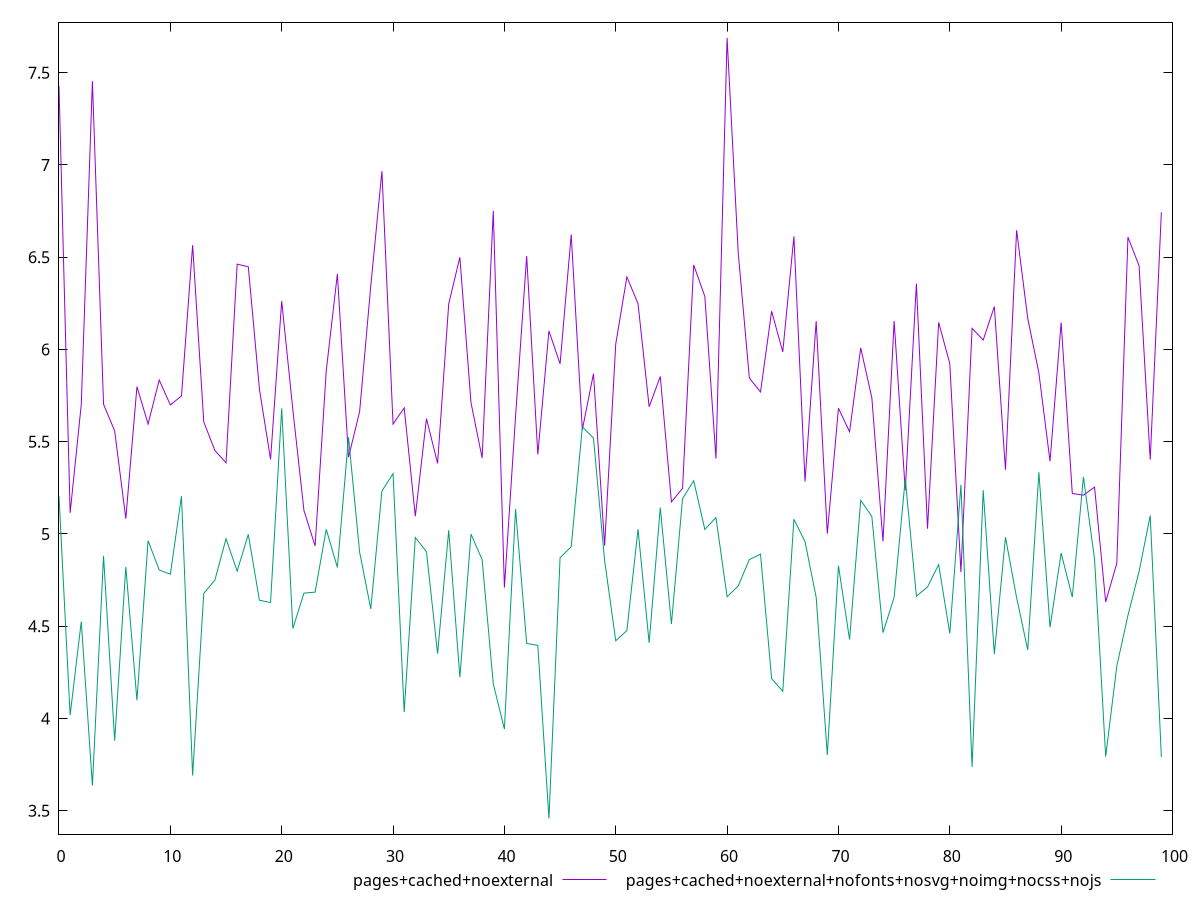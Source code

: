 $_pagesCachedNoexternal <<EOF
7.4277
5.114400000000001
5.702
7.4539
5.703
5.5585
5.0833
5.7985
5.5961
5.834499999999999
5.6996
5.7482999999999995
6.5652
5.607399999999999
5.4523
5.386100000000001
6.4624999999999995
6.4482
5.7847
5.404000000000001
6.2626
5.673399999999999
5.1267000000000005
4.935
5.883900000000001
6.4093
5.415699999999999
5.664000000000001
6.3449
6.966499999999999
5.5954999999999995
5.6835
5.095899999999999
5.6252
5.3826
6.247699999999999
6.4995
5.712000000000001
5.4117
6.7509999999999994
4.7094
5.636
6.5062999999999995
5.4314
6.1005
5.922
6.622999999999999
5.5662
5.8687
4.9367
6.0298
6.3931000000000004
6.2487
5.6895
5.8537
5.173799999999999
5.2478
6.457599999999999
6.287700000000001
5.4086
7.6887
6.5236
5.8449
5.769799999999999
6.2072
5.9864
6.612799999999999
5.2844
6.153699999999999
5.0019
5.6814
5.554200000000001
6.0083
5.737699999999999
4.9594000000000005
6.154599999999999
5.2358
6.3568
5.0286
6.147099999999999
5.923
4.792800000000001
6.114699999999999
6.051100000000001
6.2326999999999995
5.3479
6.646
6.168399999999999
5.8729000000000005
5.3941
6.146700000000001
5.2197000000000005
5.21
5.254199999999999
4.6316
4.841599999999998
6.609
6.4535
5.4028
6.743800000000001
EOF
$_pagesCachedNoexternalNofontsNosvgNoimgNocssNojs <<EOF
5.2043
4.018400000000001
4.5253000000000005
3.6366
4.881399999999999
3.8794000000000004
4.821400000000001
4.0982
4.963699999999999
4.8046999999999995
4.781499999999999
5.2051
3.6910000000000003
4.6775
4.7502
4.974200000000001
4.7988
4.9979
4.6407
4.6286000000000005
5.680599999999999
4.487799999999999
4.6794
4.6847
5.0252
4.818600000000001
5.5237
4.900799999999999
4.593900000000001
5.2328
5.3272
4.0349
4.9807
4.9041
4.351000000000001
5.0207
4.2233
4.999099999999999
4.861
4.188
3.9424
5.1354
4.4067
4.396199999999999
3.4577
4.8714
4.9309
5.5802
5.519699999999999
4.8559
4.420999999999999
4.4766
5.0258
4.4097
5.1427
4.5120000000000005
5.1914
5.288399999999999
5.024900000000001
5.0891
4.6596
4.718299999999999
4.861300000000001
4.8907
4.2158
4.1476999999999995
5.0797
4.957800000000001
4.6567
3.8019
4.8278
4.4277
5.1828
5.0945
4.465199999999999
4.6566
5.2989999999999995
4.6626
4.7128
4.8343
4.4609000000000005
5.2663
3.7370000000000005
5.2373
4.3488999999999995
4.9823
4.6551
4.3714
5.3347
4.4945
4.8964
4.657699999999999
5.3087
4.8637999999999995
3.7935999999999996
4.2842
4.559
4.797000000000001
5.100099999999999
3.7914999999999996
EOF
set key outside below
set terminal pngcairo
set output "report_00006_2020-11-02T20-21-41.718Z/network-server-latency/network-server-latency_pages+cached+noexternal_pages+cached+noexternal+nofonts+nosvg+noimg+nocss+nojs.png"
set yrange [3.37308:7.77332]
plot $_pagesCachedNoexternal title "pages+cached+noexternal" with line ,$_pagesCachedNoexternalNofontsNosvgNoimgNocssNojs title "pages+cached+noexternal+nofonts+nosvg+noimg+nocss+nojs" with line ,